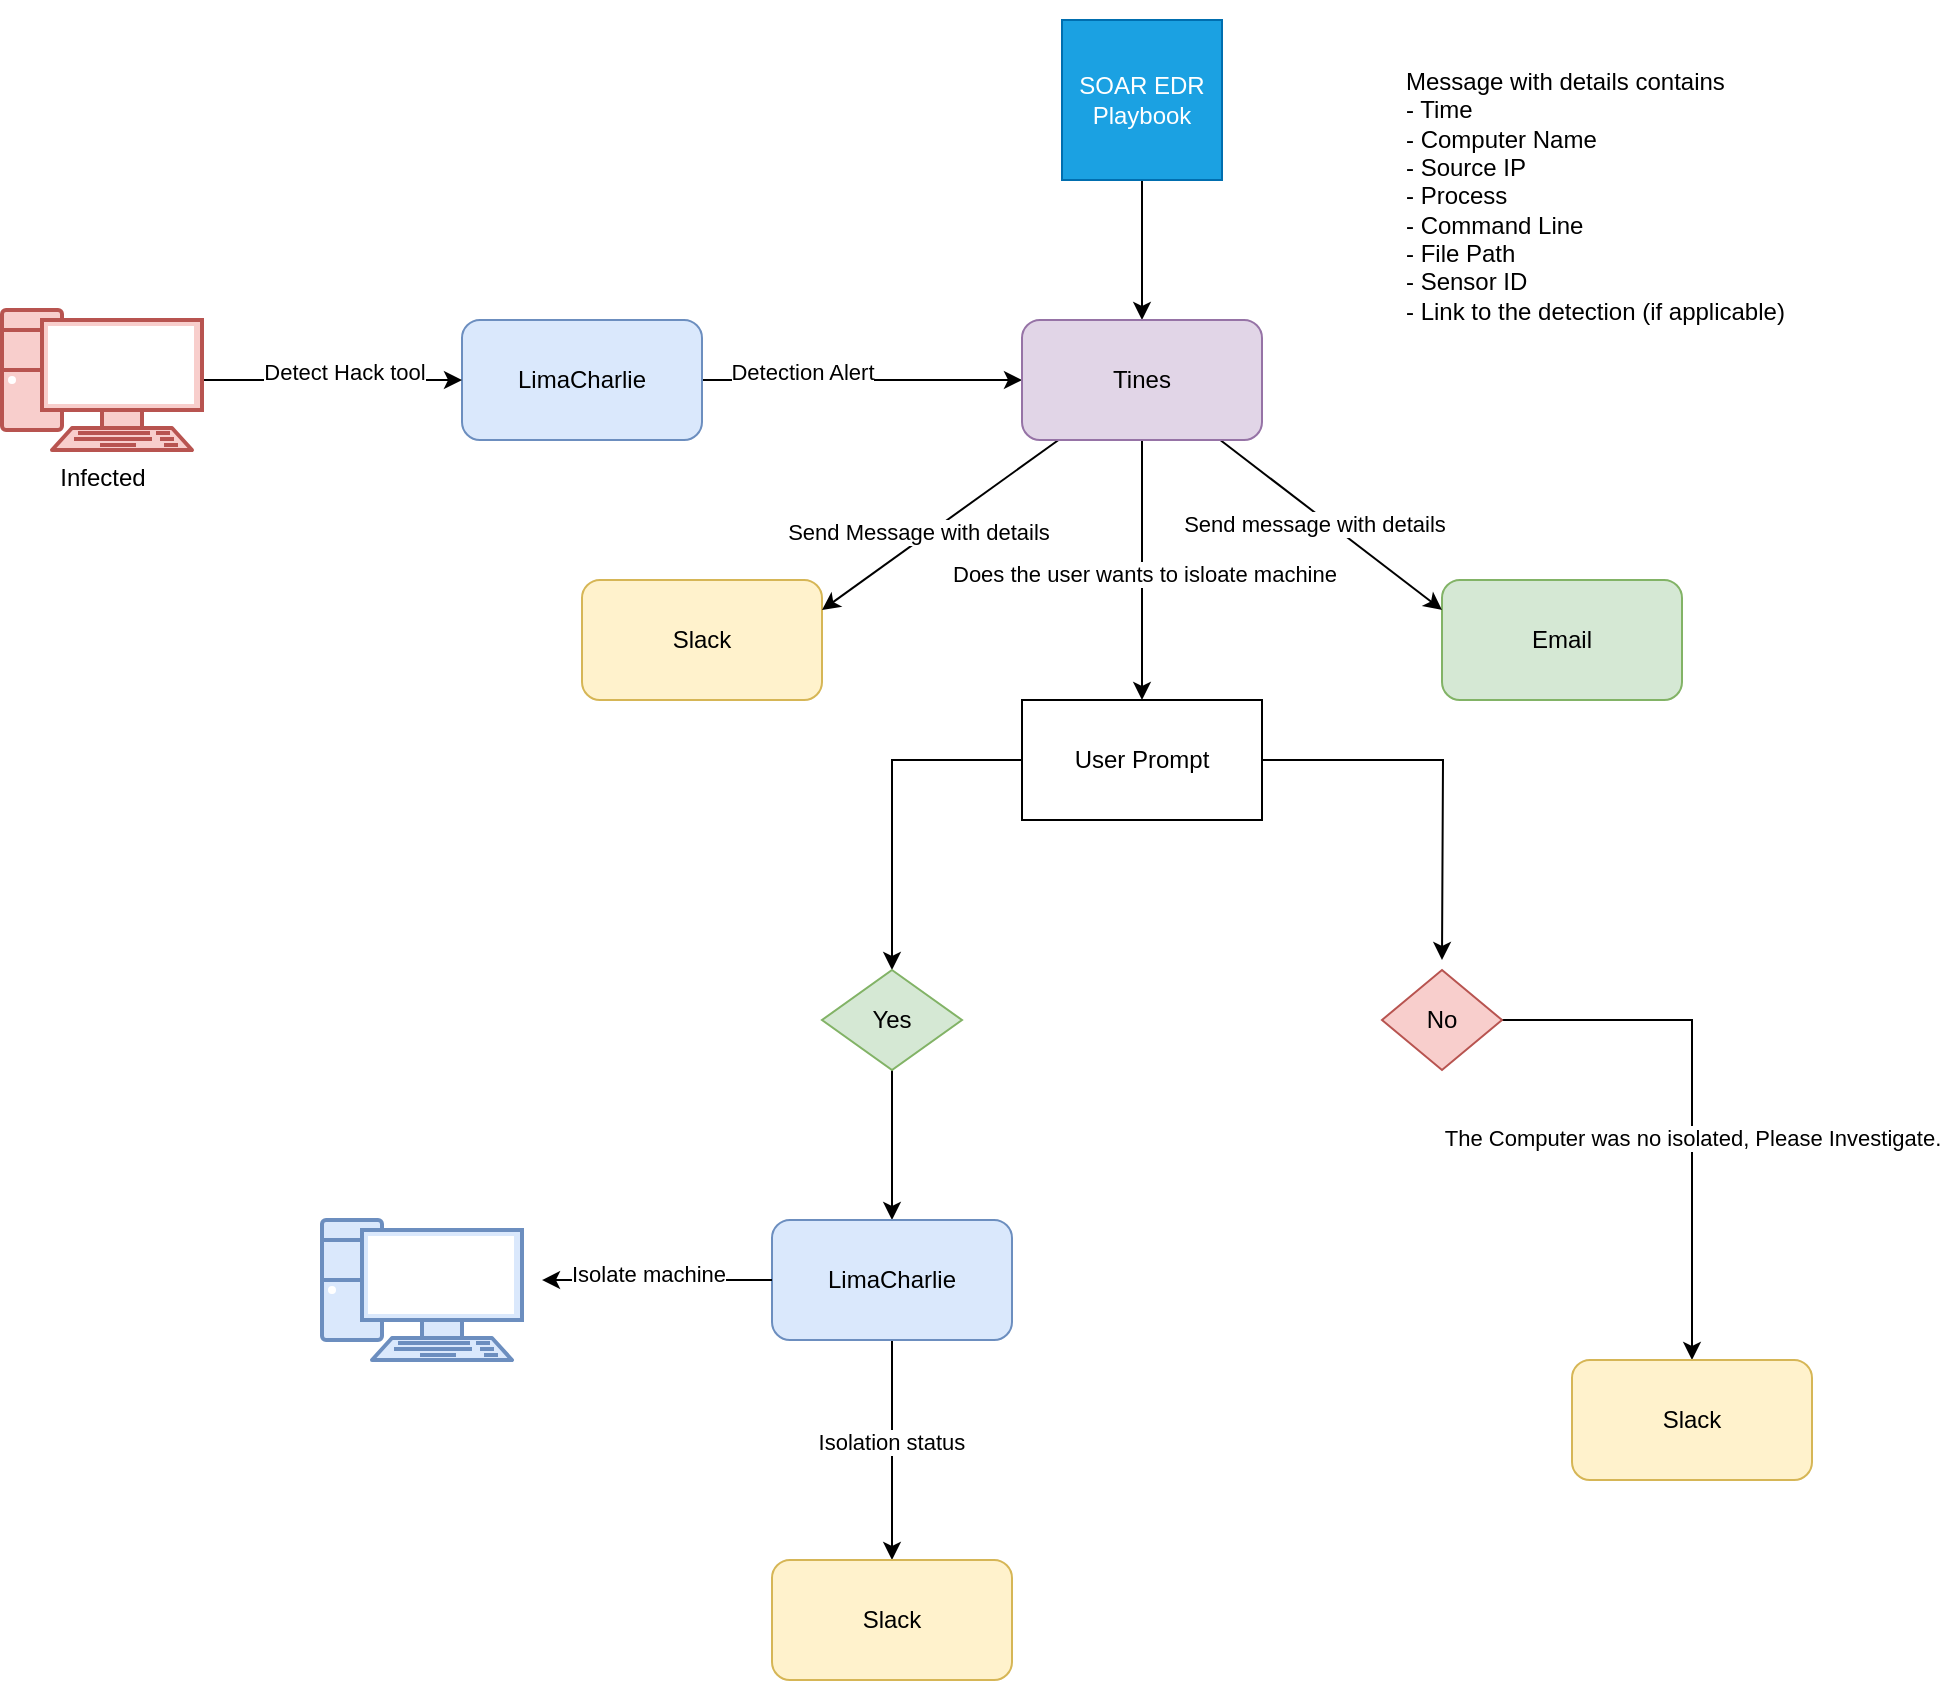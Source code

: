 <mxfile version="24.7.17">
  <diagram name="Page-1" id="cYGViQdiXj36vGwfbyw5">
    <mxGraphModel dx="1644" dy="446" grid="1" gridSize="10" guides="1" tooltips="1" connect="1" arrows="1" fold="1" page="1" pageScale="1" pageWidth="850" pageHeight="1100" math="0" shadow="0">
      <root>
        <mxCell id="0" />
        <mxCell id="1" parent="0" />
        <mxCell id="zCudlDXxl8ypukXVPmgw-34" style="edgeStyle=orthogonalEdgeStyle;rounded=0;orthogonalLoop=1;jettySize=auto;html=1;" edge="1" parent="1" source="zCudlDXxl8ypukXVPmgw-1" target="zCudlDXxl8ypukXVPmgw-5">
          <mxGeometry relative="1" as="geometry" />
        </mxCell>
        <mxCell id="zCudlDXxl8ypukXVPmgw-1" value="SOAR EDR Playbook" style="whiteSpace=wrap;html=1;aspect=fixed;fillColor=#1ba1e2;fontColor=#ffffff;strokeColor=#006EAF;" vertex="1" parent="1">
          <mxGeometry x="430" y="50" width="80" height="80" as="geometry" />
        </mxCell>
        <mxCell id="zCudlDXxl8ypukXVPmgw-2" value="Slack" style="rounded=1;whiteSpace=wrap;html=1;fillColor=#fff2cc;strokeColor=#d6b656;" vertex="1" parent="1">
          <mxGeometry x="190" y="330" width="120" height="60" as="geometry" />
        </mxCell>
        <mxCell id="zCudlDXxl8ypukXVPmgw-3" value="Email" style="rounded=1;whiteSpace=wrap;html=1;fillColor=#d5e8d4;strokeColor=#82b366;" vertex="1" parent="1">
          <mxGeometry x="620" y="330" width="120" height="60" as="geometry" />
        </mxCell>
        <mxCell id="zCudlDXxl8ypukXVPmgw-6" style="edgeStyle=orthogonalEdgeStyle;rounded=0;orthogonalLoop=1;jettySize=auto;html=1;entryX=0;entryY=0.5;entryDx=0;entryDy=0;" edge="1" parent="1" source="zCudlDXxl8ypukXVPmgw-4" target="zCudlDXxl8ypukXVPmgw-5">
          <mxGeometry relative="1" as="geometry" />
        </mxCell>
        <mxCell id="zCudlDXxl8ypukXVPmgw-7" value="Detection Alert" style="edgeLabel;html=1;align=center;verticalAlign=middle;resizable=0;points=[];" vertex="1" connectable="0" parent="zCudlDXxl8ypukXVPmgw-6">
          <mxGeometry x="-0.372" y="4" relative="1" as="geometry">
            <mxPoint as="offset" />
          </mxGeometry>
        </mxCell>
        <mxCell id="zCudlDXxl8ypukXVPmgw-4" value="LimaCharlie" style="rounded=1;whiteSpace=wrap;html=1;fillColor=#dae8fc;strokeColor=#6c8ebf;" vertex="1" parent="1">
          <mxGeometry x="130" y="200" width="120" height="60" as="geometry" />
        </mxCell>
        <mxCell id="zCudlDXxl8ypukXVPmgw-8" style="rounded=0;orthogonalLoop=1;jettySize=auto;html=1;entryX=1;entryY=0.25;entryDx=0;entryDy=0;" edge="1" parent="1" source="zCudlDXxl8ypukXVPmgw-5" target="zCudlDXxl8ypukXVPmgw-2">
          <mxGeometry relative="1" as="geometry" />
        </mxCell>
        <mxCell id="zCudlDXxl8ypukXVPmgw-9" value="Send Message with details" style="edgeLabel;html=1;align=center;verticalAlign=middle;resizable=0;points=[];" vertex="1" connectable="0" parent="zCudlDXxl8ypukXVPmgw-8">
          <mxGeometry x="0.161" y="-3" relative="1" as="geometry">
            <mxPoint y="-1" as="offset" />
          </mxGeometry>
        </mxCell>
        <mxCell id="zCudlDXxl8ypukXVPmgw-10" style="rounded=0;orthogonalLoop=1;jettySize=auto;html=1;entryX=0;entryY=0.25;entryDx=0;entryDy=0;" edge="1" parent="1" source="zCudlDXxl8ypukXVPmgw-5" target="zCudlDXxl8ypukXVPmgw-3">
          <mxGeometry relative="1" as="geometry" />
        </mxCell>
        <mxCell id="zCudlDXxl8ypukXVPmgw-11" value="Send message with details" style="edgeLabel;html=1;align=center;verticalAlign=middle;resizable=0;points=[];" vertex="1" connectable="0" parent="zCudlDXxl8ypukXVPmgw-10">
          <mxGeometry x="-0.108" y="-5" relative="1" as="geometry">
            <mxPoint as="offset" />
          </mxGeometry>
        </mxCell>
        <mxCell id="zCudlDXxl8ypukXVPmgw-14" style="edgeStyle=orthogonalEdgeStyle;rounded=0;orthogonalLoop=1;jettySize=auto;html=1;entryX=0.5;entryY=0;entryDx=0;entryDy=0;" edge="1" parent="1" source="zCudlDXxl8ypukXVPmgw-5" target="zCudlDXxl8ypukXVPmgw-13">
          <mxGeometry relative="1" as="geometry" />
        </mxCell>
        <mxCell id="zCudlDXxl8ypukXVPmgw-15" value="Does the user wants to isloate machine" style="edgeLabel;html=1;align=center;verticalAlign=middle;resizable=0;points=[];" vertex="1" connectable="0" parent="zCudlDXxl8ypukXVPmgw-14">
          <mxGeometry x="0.026" y="1" relative="1" as="geometry">
            <mxPoint as="offset" />
          </mxGeometry>
        </mxCell>
        <mxCell id="zCudlDXxl8ypukXVPmgw-5" value="Tines" style="rounded=1;whiteSpace=wrap;html=1;fillColor=#e1d5e7;strokeColor=#9673a6;" vertex="1" parent="1">
          <mxGeometry x="410" y="200" width="120" height="60" as="geometry" />
        </mxCell>
        <mxCell id="zCudlDXxl8ypukXVPmgw-12" value="Message with details contains&lt;div&gt;- Time&lt;/div&gt;&lt;div&gt;- Computer Name&lt;/div&gt;&lt;div&gt;- Source IP&amp;nbsp;&lt;/div&gt;&lt;div&gt;- Process&lt;/div&gt;&lt;div&gt;- Command Line&lt;/div&gt;&lt;div&gt;- File Path&amp;nbsp;&lt;/div&gt;&lt;div&gt;- Sensor ID&lt;/div&gt;&lt;div&gt;- Link to the detection (if applicable)&lt;/div&gt;" style="text;html=1;align=left;verticalAlign=middle;whiteSpace=wrap;rounded=0;" vertex="1" parent="1">
          <mxGeometry x="600" y="40" width="205" height="195" as="geometry" />
        </mxCell>
        <mxCell id="zCudlDXxl8ypukXVPmgw-18" style="edgeStyle=orthogonalEdgeStyle;rounded=0;orthogonalLoop=1;jettySize=auto;html=1;entryX=0.5;entryY=0;entryDx=0;entryDy=0;" edge="1" parent="1" source="zCudlDXxl8ypukXVPmgw-13" target="zCudlDXxl8ypukXVPmgw-16">
          <mxGeometry relative="1" as="geometry" />
        </mxCell>
        <mxCell id="zCudlDXxl8ypukXVPmgw-19" style="edgeStyle=orthogonalEdgeStyle;rounded=0;orthogonalLoop=1;jettySize=auto;html=1;" edge="1" parent="1" source="zCudlDXxl8ypukXVPmgw-13">
          <mxGeometry relative="1" as="geometry">
            <mxPoint x="620" y="520" as="targetPoint" />
          </mxGeometry>
        </mxCell>
        <mxCell id="zCudlDXxl8ypukXVPmgw-13" value="User Prompt" style="rounded=0;whiteSpace=wrap;html=1;" vertex="1" parent="1">
          <mxGeometry x="410" y="390" width="120" height="60" as="geometry" />
        </mxCell>
        <mxCell id="zCudlDXxl8ypukXVPmgw-20" style="edgeStyle=orthogonalEdgeStyle;rounded=0;orthogonalLoop=1;jettySize=auto;html=1;" edge="1" parent="1" source="zCudlDXxl8ypukXVPmgw-16">
          <mxGeometry relative="1" as="geometry">
            <mxPoint x="345" y="650" as="targetPoint" />
          </mxGeometry>
        </mxCell>
        <mxCell id="zCudlDXxl8ypukXVPmgw-16" value="Yes" style="rhombus;whiteSpace=wrap;html=1;fillColor=#d5e8d4;strokeColor=#82b366;" vertex="1" parent="1">
          <mxGeometry x="310" y="525" width="70" height="50" as="geometry" />
        </mxCell>
        <mxCell id="zCudlDXxl8ypukXVPmgw-32" style="edgeStyle=orthogonalEdgeStyle;rounded=0;orthogonalLoop=1;jettySize=auto;html=1;entryX=0.5;entryY=0;entryDx=0;entryDy=0;" edge="1" parent="1" source="zCudlDXxl8ypukXVPmgw-17" target="zCudlDXxl8ypukXVPmgw-31">
          <mxGeometry relative="1" as="geometry" />
        </mxCell>
        <mxCell id="zCudlDXxl8ypukXVPmgw-33" value="The Computer was no isolated, Please Investigate." style="edgeLabel;html=1;align=center;verticalAlign=middle;resizable=0;points=[];" vertex="1" connectable="0" parent="zCudlDXxl8ypukXVPmgw-32">
          <mxGeometry x="0.16" relative="1" as="geometry">
            <mxPoint as="offset" />
          </mxGeometry>
        </mxCell>
        <mxCell id="zCudlDXxl8ypukXVPmgw-17" value="No" style="rhombus;whiteSpace=wrap;html=1;fillColor=#f8cecc;strokeColor=#b85450;" vertex="1" parent="1">
          <mxGeometry x="590" y="525" width="60" height="50" as="geometry" />
        </mxCell>
        <mxCell id="zCudlDXxl8ypukXVPmgw-27" style="edgeStyle=orthogonalEdgeStyle;rounded=0;orthogonalLoop=1;jettySize=auto;html=1;" edge="1" parent="1" source="zCudlDXxl8ypukXVPmgw-21" target="zCudlDXxl8ypukXVPmgw-26">
          <mxGeometry relative="1" as="geometry" />
        </mxCell>
        <mxCell id="zCudlDXxl8ypukXVPmgw-28" value="Isolation status&amp;nbsp;" style="edgeLabel;html=1;align=center;verticalAlign=middle;resizable=0;points=[];" vertex="1" connectable="0" parent="zCudlDXxl8ypukXVPmgw-27">
          <mxGeometry x="-0.079" y="1" relative="1" as="geometry">
            <mxPoint as="offset" />
          </mxGeometry>
        </mxCell>
        <mxCell id="zCudlDXxl8ypukXVPmgw-21" value="LimaCharlie" style="rounded=1;whiteSpace=wrap;html=1;fillColor=#dae8fc;strokeColor=#6c8ebf;" vertex="1" parent="1">
          <mxGeometry x="285" y="650" width="120" height="60" as="geometry" />
        </mxCell>
        <mxCell id="zCudlDXxl8ypukXVPmgw-29" style="edgeStyle=orthogonalEdgeStyle;rounded=0;orthogonalLoop=1;jettySize=auto;html=1;entryX=0;entryY=0.5;entryDx=0;entryDy=0;" edge="1" parent="1" source="zCudlDXxl8ypukXVPmgw-22" target="zCudlDXxl8ypukXVPmgw-4">
          <mxGeometry relative="1" as="geometry" />
        </mxCell>
        <mxCell id="zCudlDXxl8ypukXVPmgw-30" value="Detect Hack tool" style="edgeLabel;html=1;align=center;verticalAlign=middle;resizable=0;points=[];" vertex="1" connectable="0" parent="zCudlDXxl8ypukXVPmgw-29">
          <mxGeometry x="0.087" y="4" relative="1" as="geometry">
            <mxPoint as="offset" />
          </mxGeometry>
        </mxCell>
        <mxCell id="zCudlDXxl8ypukXVPmgw-22" value="Infected" style="verticalAlign=top;verticalLabelPosition=bottom;labelPosition=center;align=center;html=1;outlineConnect=0;fillColor=#f8cecc;strokeColor=#b85450;gradientDirection=north;strokeWidth=2;shape=mxgraph.networks.pc;" vertex="1" parent="1">
          <mxGeometry x="-100" y="195" width="100" height="70" as="geometry" />
        </mxCell>
        <mxCell id="zCudlDXxl8ypukXVPmgw-23" value="" style="verticalAlign=top;verticalLabelPosition=bottom;labelPosition=center;align=center;html=1;outlineConnect=0;fillColor=#dae8fc;strokeColor=#6c8ebf;gradientDirection=north;strokeWidth=2;shape=mxgraph.networks.pc;" vertex="1" parent="1">
          <mxGeometry x="60" y="650" width="100" height="70" as="geometry" />
        </mxCell>
        <mxCell id="zCudlDXxl8ypukXVPmgw-24" style="edgeStyle=orthogonalEdgeStyle;rounded=0;orthogonalLoop=1;jettySize=auto;html=1;entryX=1.1;entryY=0.429;entryDx=0;entryDy=0;entryPerimeter=0;" edge="1" parent="1" source="zCudlDXxl8ypukXVPmgw-21" target="zCudlDXxl8ypukXVPmgw-23">
          <mxGeometry relative="1" as="geometry" />
        </mxCell>
        <mxCell id="zCudlDXxl8ypukXVPmgw-25" value="Isolate machine" style="edgeLabel;html=1;align=center;verticalAlign=middle;resizable=0;points=[];" vertex="1" connectable="0" parent="zCudlDXxl8ypukXVPmgw-24">
          <mxGeometry x="0.084" y="-3" relative="1" as="geometry">
            <mxPoint as="offset" />
          </mxGeometry>
        </mxCell>
        <mxCell id="zCudlDXxl8ypukXVPmgw-26" value="Slack" style="rounded=1;whiteSpace=wrap;html=1;fillColor=#fff2cc;strokeColor=#d6b656;" vertex="1" parent="1">
          <mxGeometry x="285" y="820" width="120" height="60" as="geometry" />
        </mxCell>
        <mxCell id="zCudlDXxl8ypukXVPmgw-31" value="Slack" style="rounded=1;whiteSpace=wrap;html=1;fillColor=#fff2cc;strokeColor=#d6b656;" vertex="1" parent="1">
          <mxGeometry x="685" y="720" width="120" height="60" as="geometry" />
        </mxCell>
      </root>
    </mxGraphModel>
  </diagram>
</mxfile>
